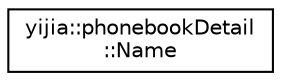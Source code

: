 digraph "Graphical Class Hierarchy"
{
 // LATEX_PDF_SIZE
  edge [fontname="Helvetica",fontsize="10",labelfontname="Helvetica",labelfontsize="10"];
  node [fontname="Helvetica",fontsize="10",shape=record];
  rankdir="LR";
  Node0 [label="yijia::phonebookDetail\l::Name",height=0.2,width=0.4,color="black", fillcolor="white", style="filled",URL="$structyijia_1_1phonebook_detail_1_1_name.html",tooltip=" "];
}
